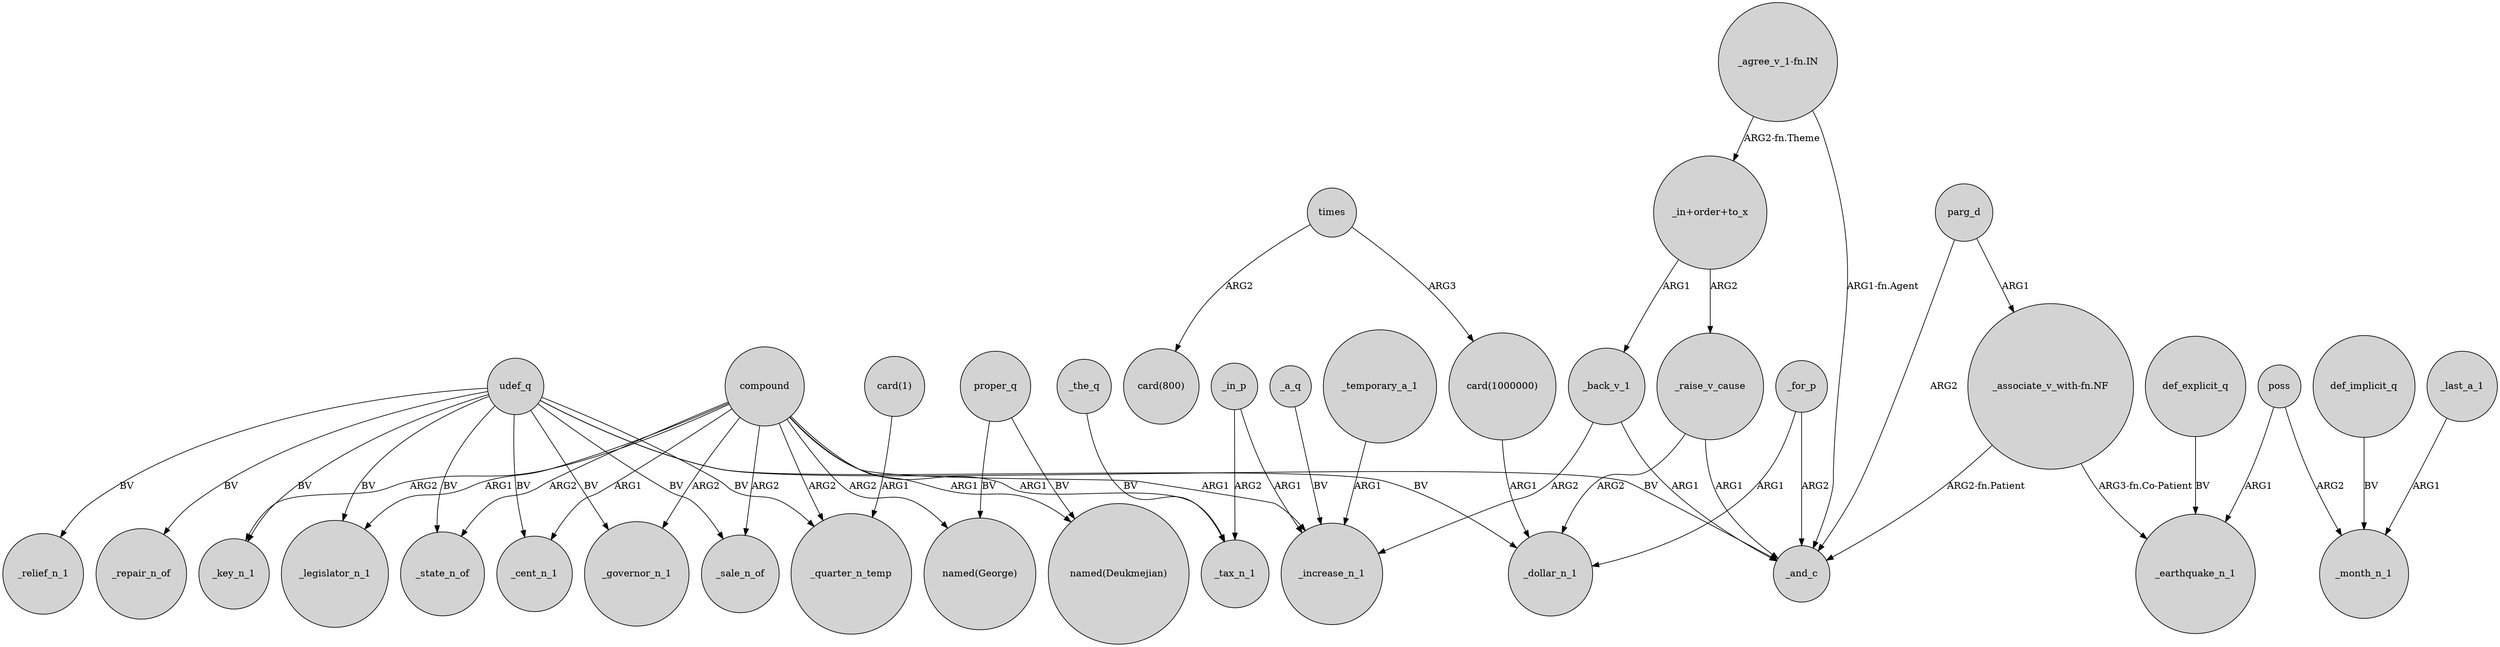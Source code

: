 digraph {
	node [shape=circle style=filled]
	compound -> _cent_n_1 [label=ARG1]
	_back_v_1 -> _increase_n_1 [label=ARG2]
	"card(1000000)" -> _dollar_n_1 [label=ARG1]
	def_explicit_q -> _earthquake_n_1 [label=BV]
	compound -> _quarter_n_temp [label=ARG2]
	def_implicit_q -> _month_n_1 [label=BV]
	compound -> _key_n_1 [label=ARG2]
	_a_q -> _increase_n_1 [label=BV]
	poss -> _month_n_1 [label=ARG2]
	udef_q -> _governor_n_1 [label=BV]
	udef_q -> _key_n_1 [label=BV]
	parg_d -> "_associate_v_with-fn.NF" [label=ARG1]
	"_associate_v_with-fn.NF" -> _earthquake_n_1 [label="ARG3-fn.Co-Patient"]
	udef_q -> _legislator_n_1 [label=BV]
	_the_q -> _tax_n_1 [label=BV]
	compound -> _legislator_n_1 [label=ARG1]
	udef_q -> _state_n_of [label=BV]
	"_in+order+to_x" -> _raise_v_cause [label=ARG2]
	udef_q -> _repair_n_of [label=BV]
	poss -> _earthquake_n_1 [label=ARG1]
	compound -> _state_n_of [label=ARG2]
	_for_p -> _and_c [label=ARG2]
	compound -> "named(George)" [label=ARG2]
	_back_v_1 -> _and_c [label=ARG1]
	"_agree_v_1-fn.IN" -> _and_c [label="ARG1-fn.Agent"]
	compound -> _tax_n_1 [label=ARG1]
	udef_q -> _cent_n_1 [label=BV]
	parg_d -> _and_c [label=ARG2]
	udef_q -> _relief_n_1 [label=BV]
	_raise_v_cause -> _dollar_n_1 [label=ARG2]
	"_associate_v_with-fn.NF" -> _and_c [label="ARG2-fn.Patient"]
	compound -> _sale_n_of [label=ARG2]
	compound -> _governor_n_1 [label=ARG2]
	times -> "card(1000000)" [label=ARG3]
	times -> "card(800)" [label=ARG2]
	proper_q -> "named(Deukmejian)" [label=BV]
	_for_p -> _dollar_n_1 [label=ARG1]
	proper_q -> "named(George)" [label=BV]
	compound -> "named(Deukmejian)" [label=ARG1]
	udef_q -> _sale_n_of [label=BV]
	"_in+order+to_x" -> _back_v_1 [label=ARG1]
	_in_p -> _tax_n_1 [label=ARG2]
	_temporary_a_1 -> _increase_n_1 [label=ARG1]
	"_agree_v_1-fn.IN" -> "_in+order+to_x" [label="ARG2-fn.Theme"]
	_last_a_1 -> _month_n_1 [label=ARG1]
	compound -> _increase_n_1 [label=ARG1]
	"card(1)" -> _quarter_n_temp [label=ARG1]
	udef_q -> _quarter_n_temp [label=BV]
	udef_q -> _and_c [label=BV]
	_in_p -> _increase_n_1 [label=ARG1]
	udef_q -> _dollar_n_1 [label=BV]
	_raise_v_cause -> _and_c [label=ARG1]
}
